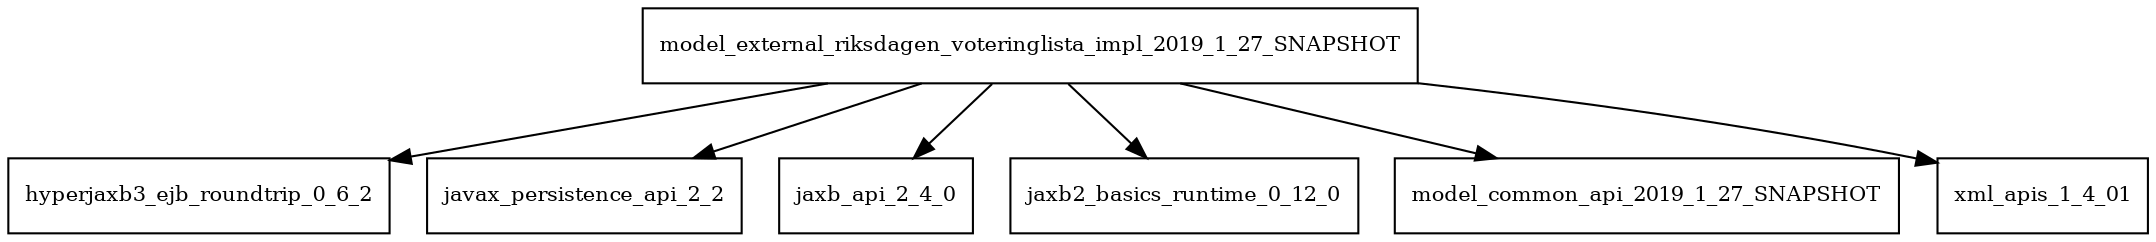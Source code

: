 digraph model_external_riksdagen_voteringlista_impl_2019_1_27_SNAPSHOT_dependencies {
  node [shape = box, fontsize=10.0];
  model_external_riksdagen_voteringlista_impl_2019_1_27_SNAPSHOT -> hyperjaxb3_ejb_roundtrip_0_6_2;
  model_external_riksdagen_voteringlista_impl_2019_1_27_SNAPSHOT -> javax_persistence_api_2_2;
  model_external_riksdagen_voteringlista_impl_2019_1_27_SNAPSHOT -> jaxb_api_2_4_0;
  model_external_riksdagen_voteringlista_impl_2019_1_27_SNAPSHOT -> jaxb2_basics_runtime_0_12_0;
  model_external_riksdagen_voteringlista_impl_2019_1_27_SNAPSHOT -> model_common_api_2019_1_27_SNAPSHOT;
  model_external_riksdagen_voteringlista_impl_2019_1_27_SNAPSHOT -> xml_apis_1_4_01;
}

